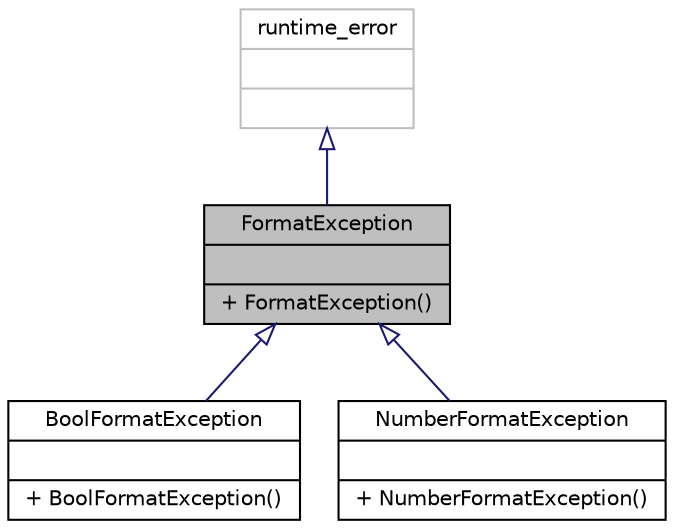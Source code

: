 digraph "FormatException"
{
  edge [fontname="Helvetica",fontsize="10",labelfontname="Helvetica",labelfontsize="10"];
  node [fontname="Helvetica",fontsize="10",shape=record];
  Node0 [label="{FormatException\n||+ FormatException()\l}",height=0.2,width=0.4,color="black", fillcolor="grey75", style="filled", fontcolor="black"];
  Node1 -> Node0 [dir="back",color="midnightblue",fontsize="10",style="solid",arrowtail="onormal",fontname="Helvetica"];
  Node1 [label="{runtime_error\n||}",height=0.2,width=0.4,color="grey75", fillcolor="white", style="filled"];
  Node0 -> Node2 [dir="back",color="midnightblue",fontsize="10",style="solid",arrowtail="onormal",fontname="Helvetica"];
  Node2 [label="{BoolFormatException\n||+ BoolFormatException()\l}",height=0.2,width=0.4,color="black", fillcolor="white", style="filled",URL="$de/d73/class_bool_format_exception.html"];
  Node0 -> Node3 [dir="back",color="midnightblue",fontsize="10",style="solid",arrowtail="onormal",fontname="Helvetica"];
  Node3 [label="{NumberFormatException\n||+ NumberFormatException()\l}",height=0.2,width=0.4,color="black", fillcolor="white", style="filled",URL="$d7/ddc/class_number_format_exception.html"];
}
